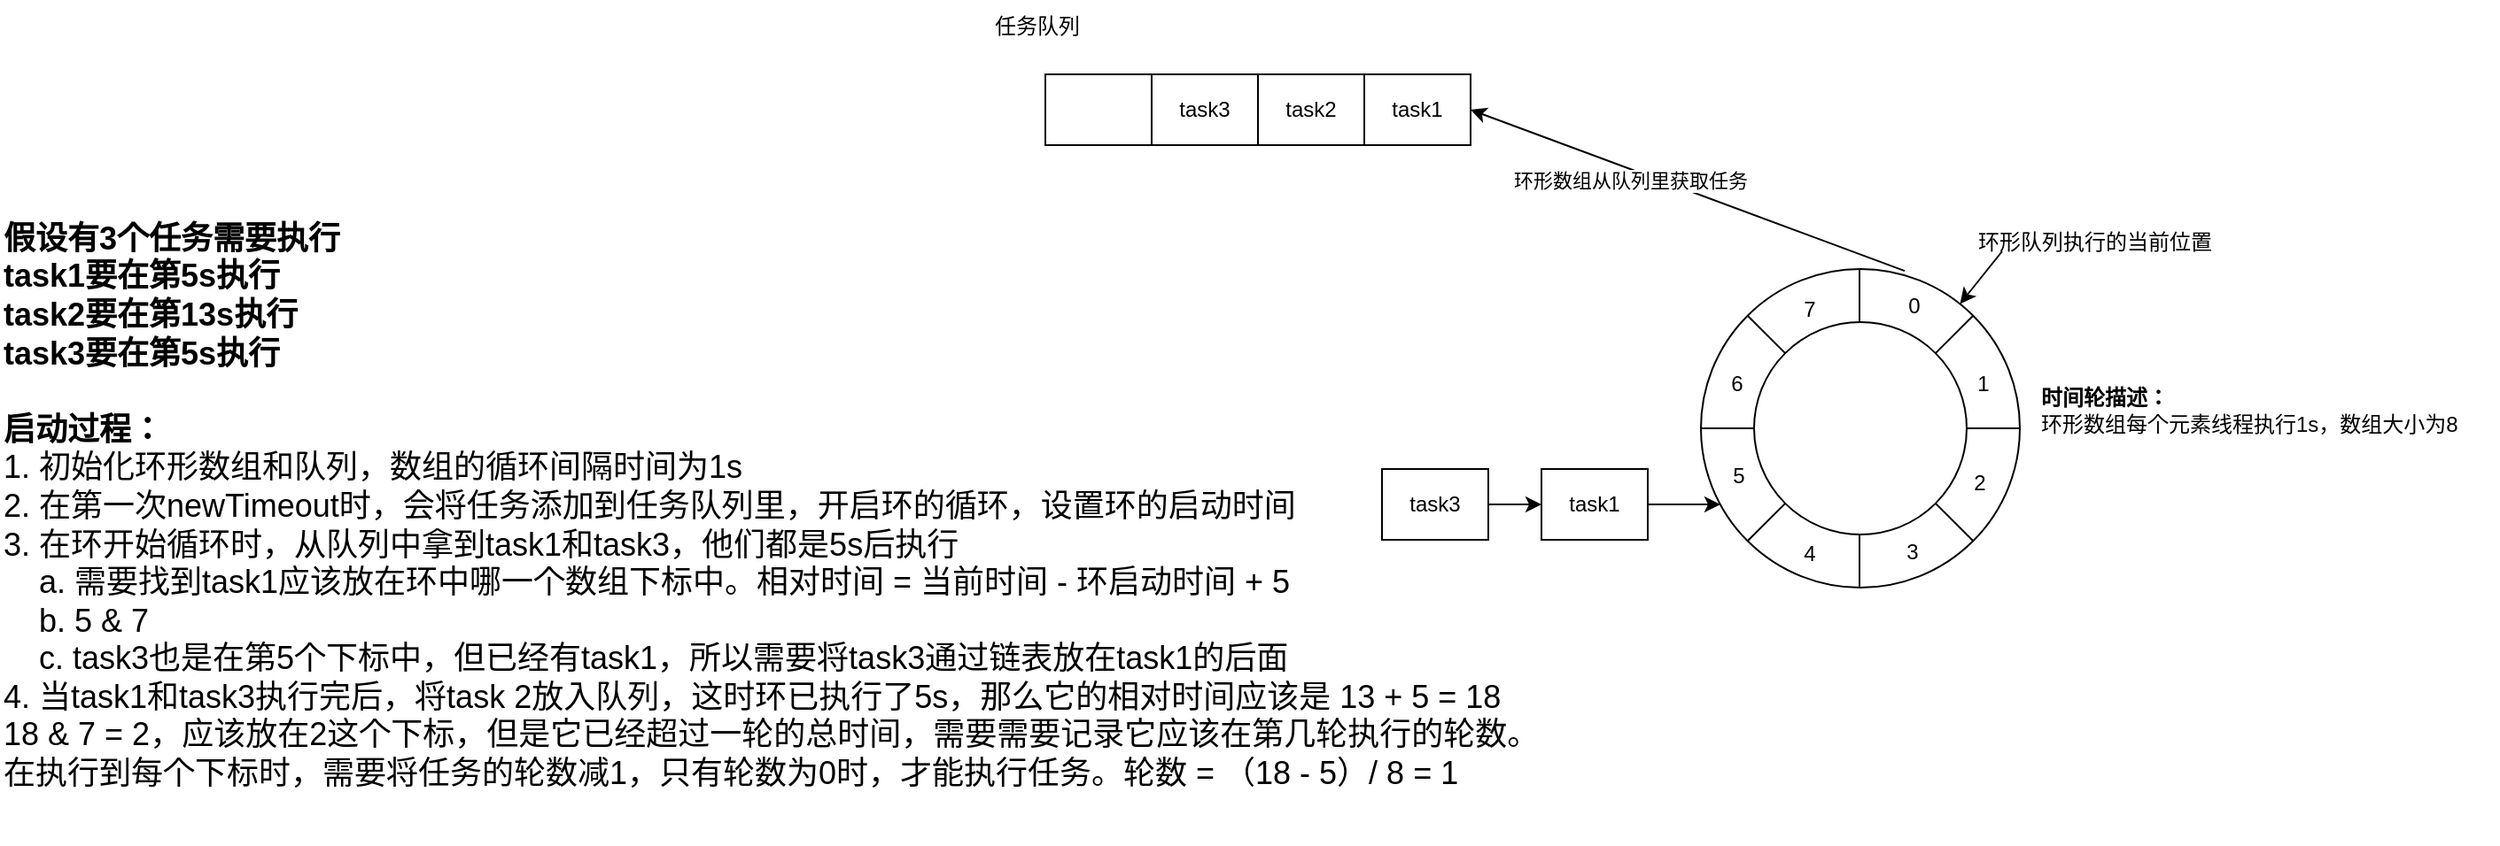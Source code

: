 <mxfile version="26.2.9">
  <diagram name="第 1 页" id="UvsfTeLKsxRIxpYczAA-">
    <mxGraphModel dx="2255" dy="790" grid="1" gridSize="10" guides="1" tooltips="1" connect="1" arrows="1" fold="1" page="1" pageScale="1" pageWidth="827" pageHeight="1169" math="0" shadow="0">
      <root>
        <mxCell id="0" />
        <mxCell id="1" parent="0" />
        <mxCell id="cgL8PmmHujaEntG1jmxc-2" value="" style="ellipse;whiteSpace=wrap;html=1;aspect=fixed;" parent="1" vertex="1">
          <mxGeometry x="260" y="200" width="180" height="180" as="geometry" />
        </mxCell>
        <mxCell id="cgL8PmmHujaEntG1jmxc-1" value="" style="ellipse;whiteSpace=wrap;html=1;aspect=fixed;" parent="1" vertex="1">
          <mxGeometry x="290" y="230" width="120" height="120" as="geometry" />
        </mxCell>
        <mxCell id="cgL8PmmHujaEntG1jmxc-10" value="" style="endArrow=none;html=1;rounded=0;" parent="1" edge="1">
          <mxGeometry width="50" height="50" relative="1" as="geometry">
            <mxPoint x="349.5" y="380" as="sourcePoint" />
            <mxPoint x="349.5" y="350" as="targetPoint" />
          </mxGeometry>
        </mxCell>
        <mxCell id="cgL8PmmHujaEntG1jmxc-11" value="" style="endArrow=none;html=1;rounded=0;exitX=1;exitY=1;exitDx=0;exitDy=0;entryX=1;entryY=1;entryDx=0;entryDy=0;" parent="1" source="cgL8PmmHujaEntG1jmxc-2" target="cgL8PmmHujaEntG1jmxc-1" edge="1">
          <mxGeometry width="50" height="50" relative="1" as="geometry">
            <mxPoint x="400" y="360" as="sourcePoint" />
            <mxPoint x="400" y="330" as="targetPoint" />
          </mxGeometry>
        </mxCell>
        <mxCell id="cgL8PmmHujaEntG1jmxc-13" value="" style="endArrow=none;html=1;rounded=0;exitX=1;exitY=0.5;exitDx=0;exitDy=0;" parent="1" source="cgL8PmmHujaEntG1jmxc-2" target="cgL8PmmHujaEntG1jmxc-1" edge="1">
          <mxGeometry width="50" height="50" relative="1" as="geometry">
            <mxPoint x="414" y="320" as="sourcePoint" />
            <mxPoint x="414" y="290" as="targetPoint" />
          </mxGeometry>
        </mxCell>
        <mxCell id="cgL8PmmHujaEntG1jmxc-14" value="" style="endArrow=none;html=1;rounded=0;exitX=0;exitY=0.5;exitDx=0;exitDy=0;" parent="1" source="cgL8PmmHujaEntG1jmxc-2" target="cgL8PmmHujaEntG1jmxc-1" edge="1">
          <mxGeometry width="50" height="50" relative="1" as="geometry">
            <mxPoint x="290" y="350" as="sourcePoint" />
            <mxPoint x="290" y="320" as="targetPoint" />
          </mxGeometry>
        </mxCell>
        <mxCell id="cgL8PmmHujaEntG1jmxc-15" value="" style="endArrow=none;html=1;rounded=0;" parent="1" edge="1">
          <mxGeometry width="50" height="50" relative="1" as="geometry">
            <mxPoint x="349.5" y="230" as="sourcePoint" />
            <mxPoint x="349.5" y="200" as="targetPoint" />
          </mxGeometry>
        </mxCell>
        <mxCell id="cgL8PmmHujaEntG1jmxc-16" value="" style="endArrow=none;html=1;rounded=0;exitX=1;exitY=0;exitDx=0;exitDy=0;entryX=1;entryY=0;entryDx=0;entryDy=0;" parent="1" source="cgL8PmmHujaEntG1jmxc-1" target="cgL8PmmHujaEntG1jmxc-2" edge="1">
          <mxGeometry width="50" height="50" relative="1" as="geometry">
            <mxPoint x="400" y="250" as="sourcePoint" />
            <mxPoint x="400" y="220" as="targetPoint" />
          </mxGeometry>
        </mxCell>
        <mxCell id="cgL8PmmHujaEntG1jmxc-17" value="0" style="text;html=1;align=center;verticalAlign=middle;resizable=0;points=[];autosize=1;strokeColor=none;fillColor=none;" parent="1" vertex="1">
          <mxGeometry x="365" y="206" width="30" height="30" as="geometry" />
        </mxCell>
        <mxCell id="cgL8PmmHujaEntG1jmxc-18" value="" style="endArrow=none;html=1;rounded=0;exitX=0;exitY=1;exitDx=0;exitDy=0;entryX=0;entryY=1;entryDx=0;entryDy=0;" parent="1" source="cgL8PmmHujaEntG1jmxc-2" target="cgL8PmmHujaEntG1jmxc-1" edge="1">
          <mxGeometry width="50" height="50" relative="1" as="geometry">
            <mxPoint x="300" y="360" as="sourcePoint" />
            <mxPoint x="300" y="330" as="targetPoint" />
          </mxGeometry>
        </mxCell>
        <mxCell id="cgL8PmmHujaEntG1jmxc-19" value="" style="endArrow=none;html=1;rounded=0;exitX=0;exitY=0;exitDx=0;exitDy=0;entryX=0;entryY=0;entryDx=0;entryDy=0;" parent="1" source="cgL8PmmHujaEntG1jmxc-1" target="cgL8PmmHujaEntG1jmxc-2" edge="1">
          <mxGeometry width="50" height="50" relative="1" as="geometry">
            <mxPoint x="290" y="250" as="sourcePoint" />
            <mxPoint x="290" y="220" as="targetPoint" />
          </mxGeometry>
        </mxCell>
        <mxCell id="cgL8PmmHujaEntG1jmxc-21" value="1" style="text;html=1;align=center;verticalAlign=middle;resizable=0;points=[];autosize=1;strokeColor=none;fillColor=none;" parent="1" vertex="1">
          <mxGeometry x="404" y="250" width="30" height="30" as="geometry" />
        </mxCell>
        <mxCell id="cgL8PmmHujaEntG1jmxc-22" value="2" style="text;html=1;align=center;verticalAlign=middle;resizable=0;points=[];autosize=1;strokeColor=none;fillColor=none;" parent="1" vertex="1">
          <mxGeometry x="402" y="306" width="30" height="30" as="geometry" />
        </mxCell>
        <mxCell id="cgL8PmmHujaEntG1jmxc-23" value="3" style="text;html=1;align=center;verticalAlign=middle;resizable=0;points=[];autosize=1;strokeColor=none;fillColor=none;" parent="1" vertex="1">
          <mxGeometry x="364" y="345" width="30" height="30" as="geometry" />
        </mxCell>
        <mxCell id="cgL8PmmHujaEntG1jmxc-24" value="4" style="text;html=1;align=center;verticalAlign=middle;resizable=0;points=[];autosize=1;strokeColor=none;fillColor=none;" parent="1" vertex="1">
          <mxGeometry x="306" y="346" width="30" height="30" as="geometry" />
        </mxCell>
        <mxCell id="cgL8PmmHujaEntG1jmxc-25" value="5" style="text;html=1;align=center;verticalAlign=middle;resizable=0;points=[];autosize=1;strokeColor=none;fillColor=none;" parent="1" vertex="1">
          <mxGeometry x="266" y="302" width="30" height="30" as="geometry" />
        </mxCell>
        <mxCell id="cgL8PmmHujaEntG1jmxc-26" value="6" style="text;html=1;align=center;verticalAlign=middle;resizable=0;points=[];autosize=1;strokeColor=none;fillColor=none;" parent="1" vertex="1">
          <mxGeometry x="265" y="250" width="30" height="30" as="geometry" />
        </mxCell>
        <mxCell id="cgL8PmmHujaEntG1jmxc-27" value="7" style="text;html=1;align=center;verticalAlign=middle;resizable=0;points=[];autosize=1;strokeColor=none;fillColor=none;" parent="1" vertex="1">
          <mxGeometry x="306" y="208" width="30" height="30" as="geometry" />
        </mxCell>
        <mxCell id="P0RTmHD6Xz2b_fEOgWfL-1" value="task1" style="rounded=0;whiteSpace=wrap;html=1;" vertex="1" parent="1">
          <mxGeometry x="70" y="90" width="60" height="40" as="geometry" />
        </mxCell>
        <mxCell id="P0RTmHD6Xz2b_fEOgWfL-2" value="任务队列" style="text;html=1;align=center;verticalAlign=middle;resizable=0;points=[];autosize=1;strokeColor=none;fillColor=none;" vertex="1" parent="1">
          <mxGeometry x="-150" y="48" width="70" height="30" as="geometry" />
        </mxCell>
        <mxCell id="P0RTmHD6Xz2b_fEOgWfL-3" value="task2" style="rounded=0;whiteSpace=wrap;html=1;" vertex="1" parent="1">
          <mxGeometry x="10" y="90" width="60" height="40" as="geometry" />
        </mxCell>
        <mxCell id="P0RTmHD6Xz2b_fEOgWfL-4" value="task3" style="rounded=0;whiteSpace=wrap;html=1;" vertex="1" parent="1">
          <mxGeometry x="-50" y="90" width="60" height="40" as="geometry" />
        </mxCell>
        <mxCell id="P0RTmHD6Xz2b_fEOgWfL-5" value="" style="rounded=0;whiteSpace=wrap;html=1;" vertex="1" parent="1">
          <mxGeometry x="-110" y="90" width="60" height="40" as="geometry" />
        </mxCell>
        <mxCell id="P0RTmHD6Xz2b_fEOgWfL-6" value="" style="endArrow=classic;html=1;rounded=0;entryX=1;entryY=0.5;entryDx=0;entryDy=0;exitX=0.639;exitY=0.006;exitDx=0;exitDy=0;exitPerimeter=0;" edge="1" parent="1" source="cgL8PmmHujaEntG1jmxc-2" target="P0RTmHD6Xz2b_fEOgWfL-1">
          <mxGeometry width="50" height="50" relative="1" as="geometry">
            <mxPoint x="150" y="190" as="sourcePoint" />
            <mxPoint x="200" y="140" as="targetPoint" />
          </mxGeometry>
        </mxCell>
        <mxCell id="P0RTmHD6Xz2b_fEOgWfL-7" value="环形数组从队列里获取任务" style="edgeLabel;html=1;align=center;verticalAlign=middle;resizable=0;points=[];" vertex="1" connectable="0" parent="P0RTmHD6Xz2b_fEOgWfL-6">
          <mxGeometry x="0.506" y="-2" relative="1" as="geometry">
            <mxPoint x="29" y="19" as="offset" />
          </mxGeometry>
        </mxCell>
        <mxCell id="P0RTmHD6Xz2b_fEOgWfL-8" value="&lt;div&gt;&lt;b&gt;&lt;font style=&quot;font-size: 18px;&quot;&gt;假设有3个任务需要执行&lt;/font&gt;&lt;/b&gt;&lt;/div&gt;&lt;div&gt;&lt;b&gt;&lt;font style=&quot;font-size: 18px;&quot;&gt;task1要在第5s执行&lt;/font&gt;&lt;/b&gt;&lt;/div&gt;&lt;div&gt;&lt;b&gt;&lt;font style=&quot;font-size: 18px;&quot;&gt;task2要在第13s执行&lt;/font&gt;&lt;/b&gt;&lt;/div&gt;&lt;div&gt;&lt;b&gt;&lt;font style=&quot;font-size: 18px;&quot;&gt;task3要在第5s执行&lt;/font&gt;&lt;/b&gt;&lt;/div&gt;&lt;div&gt;&lt;b&gt;&lt;font style=&quot;font-size: 18px;&quot;&gt;&lt;br&gt;&lt;/font&gt;&lt;/b&gt;&lt;/div&gt;&lt;b&gt;&lt;font style=&quot;font-size: 18px;&quot;&gt;启动过程：&lt;/font&gt;&lt;/b&gt;&lt;div&gt;&lt;font style=&quot;font-size: 18px;&quot;&gt;1. 初始化环形数组和队列，数组的循环间隔时间为1s&lt;/font&gt;&lt;/div&gt;&lt;div&gt;&lt;font style=&quot;font-size: 18px;&quot;&gt;2. 在第一次newTimeout时，会将任务添加到任务队列里，开启环的循环，设置环的启动时间&lt;/font&gt;&lt;/div&gt;&lt;div&gt;&lt;font style=&quot;font-size: 18px;&quot;&gt;3. 在环开始循环时，从队列中拿到task1和task3，他们都是5s后执行&lt;/font&gt;&lt;/div&gt;&lt;div&gt;&lt;font style=&quot;font-size: 18px;&quot;&gt;&amp;nbsp; &amp;nbsp; a. 需要找到task1应该放在环中哪一个数组下标中。相对时间 = 当前时间 - 环启动时间 + 5&lt;/font&gt;&lt;/div&gt;&lt;div&gt;&lt;font style=&quot;font-size: 18px;&quot;&gt;&amp;nbsp; &amp;nbsp; b. 5 &amp;amp; 7&lt;/font&gt;&lt;/div&gt;&lt;div&gt;&lt;font style=&quot;font-size: 18px;&quot;&gt;&amp;nbsp; &amp;nbsp; c. task3也是在第5个下标中，但已经有task1，所以需要将task3通过链表放在task1的后面&lt;/font&gt;&lt;/div&gt;&lt;div&gt;&lt;font style=&quot;font-size: 18px;&quot;&gt;4. 当task1和task3执行完后，将task 2放入队列，这时环已执行了5s，那么它的相对时间应该是 13 + 5 = 18&lt;/font&gt;&lt;/div&gt;&lt;div&gt;&lt;font style=&quot;font-size: 18px;&quot;&gt;18 &amp;amp; 7 = 2，应该放在2这个下标，但是它已经超过一轮的总时间，需要需要记录它应该在第几轮执行的轮数。&lt;/font&gt;&lt;/div&gt;&lt;div&gt;&lt;font style=&quot;font-size: 18px;&quot;&gt;在执行到每个下标时，需要将任务的轮数减1，只有轮数为0时，才能执行任务。轮数 = （18 - 5）/ 8 = 1&lt;/font&gt;&lt;/div&gt;&lt;div&gt;&lt;font style=&quot;font-size: 18px;&quot;&gt;&lt;br&gt;&lt;/font&gt;&lt;/div&gt;" style="text;html=1;align=left;verticalAlign=middle;resizable=0;points=[];autosize=1;strokeColor=none;fillColor=none;" vertex="1" parent="1">
          <mxGeometry x="-700" y="165" width="890" height="360" as="geometry" />
        </mxCell>
        <mxCell id="P0RTmHD6Xz2b_fEOgWfL-9" value="&lt;b&gt;时间轮描述：&lt;/b&gt;&lt;div&gt;环形数组每个元素线程执行1s，数组大小为8&lt;/div&gt;" style="text;html=1;align=left;verticalAlign=middle;resizable=0;points=[];autosize=1;strokeColor=none;fillColor=none;" vertex="1" parent="1">
          <mxGeometry x="450" y="260" width="260" height="40" as="geometry" />
        </mxCell>
        <mxCell id="P0RTmHD6Xz2b_fEOgWfL-10" value="" style="endArrow=classic;html=1;rounded=0;" edge="1" parent="1" target="cgL8PmmHujaEntG1jmxc-2">
          <mxGeometry width="50" height="50" relative="1" as="geometry">
            <mxPoint x="430" y="190" as="sourcePoint" />
            <mxPoint x="480" y="140" as="targetPoint" />
          </mxGeometry>
        </mxCell>
        <mxCell id="P0RTmHD6Xz2b_fEOgWfL-11" value="环形队列执行的当前位置" style="text;html=1;align=center;verticalAlign=middle;resizable=0;points=[];autosize=1;strokeColor=none;fillColor=none;" vertex="1" parent="1">
          <mxGeometry x="402" y="170" width="160" height="30" as="geometry" />
        </mxCell>
        <mxCell id="P0RTmHD6Xz2b_fEOgWfL-12" value="task1" style="rounded=0;whiteSpace=wrap;html=1;" vertex="1" parent="1">
          <mxGeometry x="170" y="313" width="60" height="40" as="geometry" />
        </mxCell>
        <mxCell id="P0RTmHD6Xz2b_fEOgWfL-13" style="edgeStyle=orthogonalEdgeStyle;rounded=0;orthogonalLoop=1;jettySize=auto;html=1;entryX=0.061;entryY=0.739;entryDx=0;entryDy=0;entryPerimeter=0;" edge="1" parent="1" source="P0RTmHD6Xz2b_fEOgWfL-12" target="cgL8PmmHujaEntG1jmxc-2">
          <mxGeometry relative="1" as="geometry" />
        </mxCell>
        <mxCell id="P0RTmHD6Xz2b_fEOgWfL-15" style="edgeStyle=orthogonalEdgeStyle;rounded=0;orthogonalLoop=1;jettySize=auto;html=1;entryX=0;entryY=0.5;entryDx=0;entryDy=0;" edge="1" parent="1" source="P0RTmHD6Xz2b_fEOgWfL-14" target="P0RTmHD6Xz2b_fEOgWfL-12">
          <mxGeometry relative="1" as="geometry" />
        </mxCell>
        <mxCell id="P0RTmHD6Xz2b_fEOgWfL-14" value="task3" style="rounded=0;whiteSpace=wrap;html=1;" vertex="1" parent="1">
          <mxGeometry x="80" y="313" width="60" height="40" as="geometry" />
        </mxCell>
      </root>
    </mxGraphModel>
  </diagram>
</mxfile>

